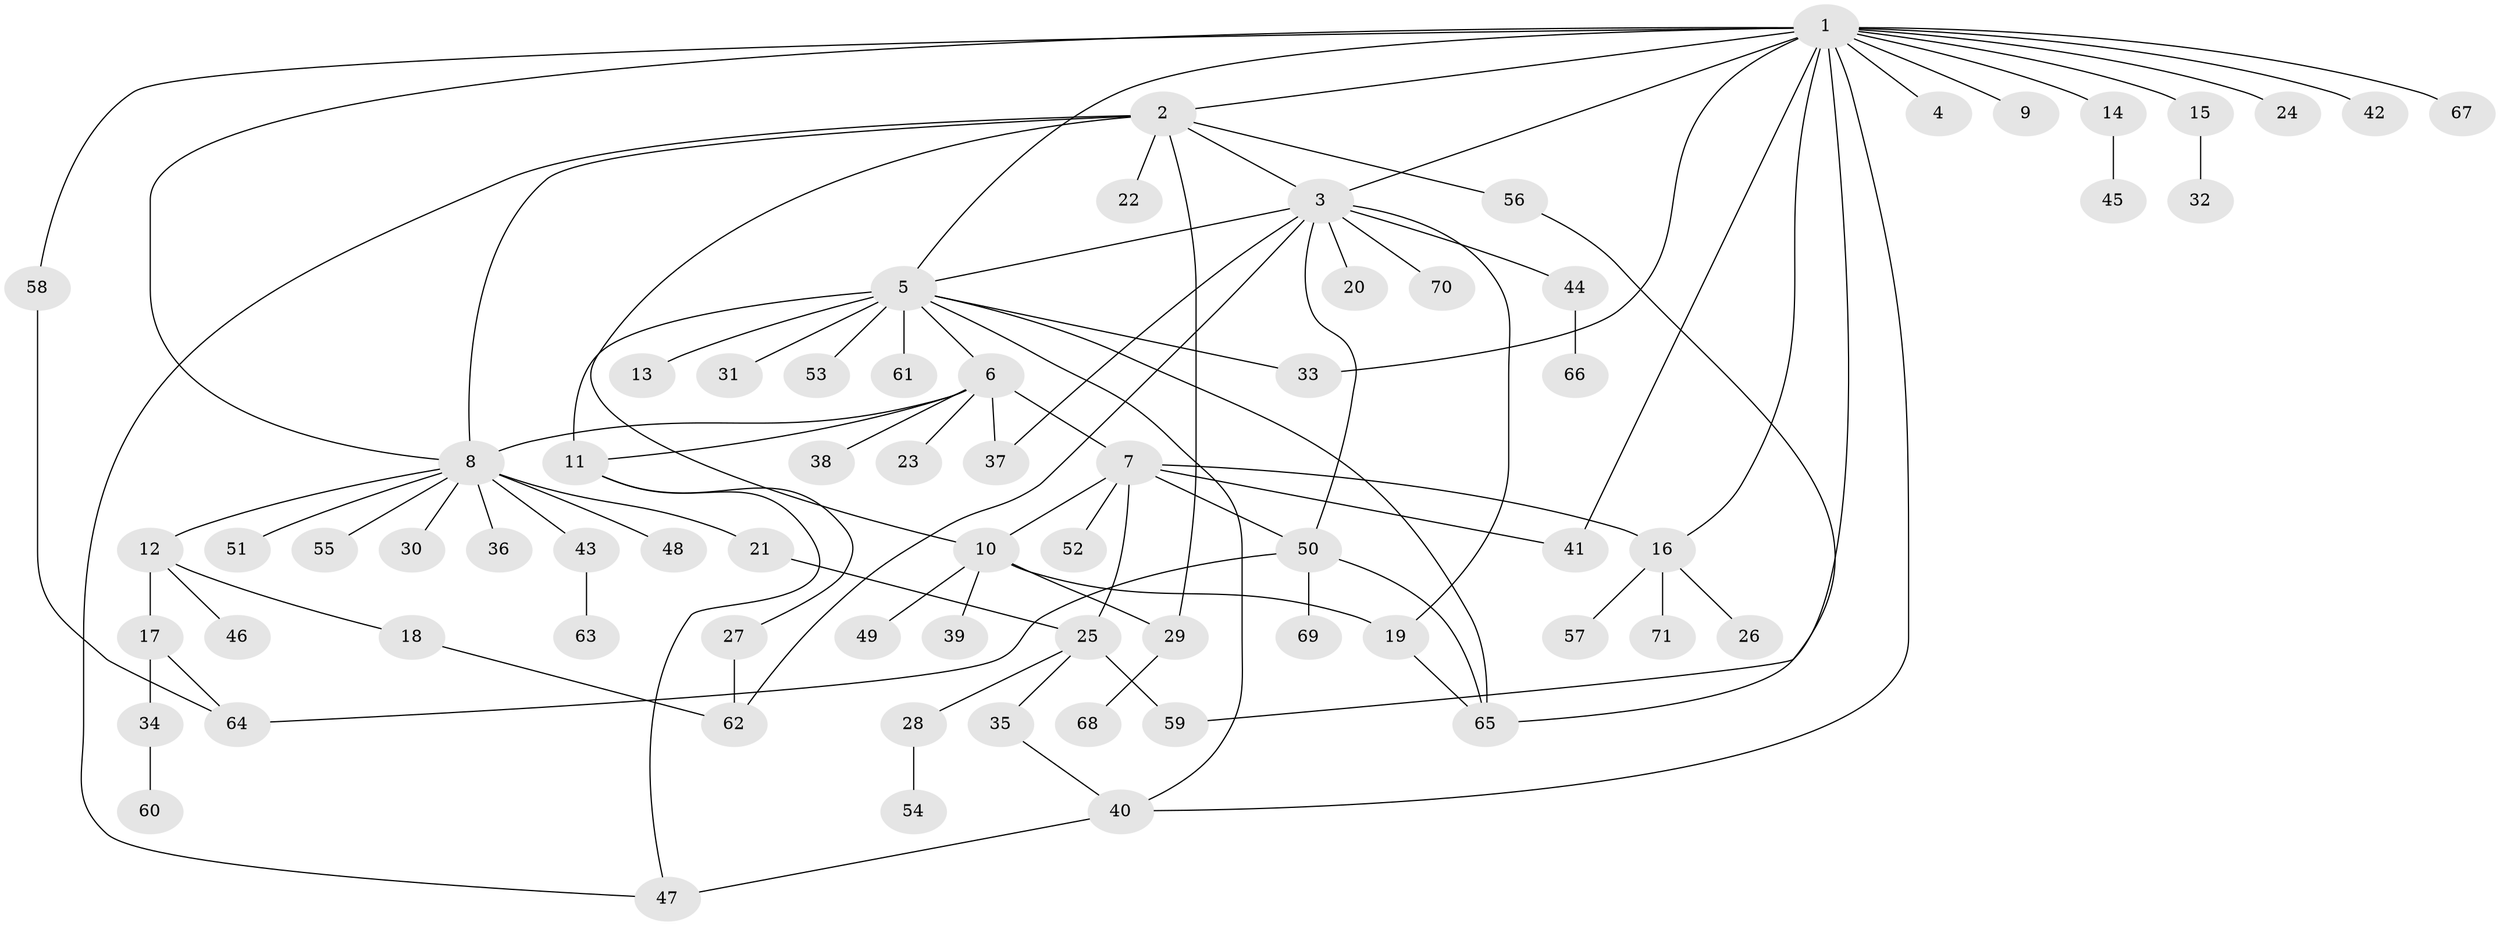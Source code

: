// coarse degree distribution, {7: 0.027777777777777776, 8: 0.08333333333333333, 1: 0.5277777777777778, 2: 0.05555555555555555, 13: 0.027777777777777776, 3: 0.1111111111111111, 9: 0.027777777777777776, 5: 0.1111111111111111, 6: 0.027777777777777776}
// Generated by graph-tools (version 1.1) at 2025/45/03/06/25 01:45:10]
// undirected, 71 vertices, 96 edges
graph export_dot {
graph [start="1"]
  node [color=gray90,style=filled];
  1;
  2;
  3;
  4;
  5;
  6;
  7;
  8;
  9;
  10;
  11;
  12;
  13;
  14;
  15;
  16;
  17;
  18;
  19;
  20;
  21;
  22;
  23;
  24;
  25;
  26;
  27;
  28;
  29;
  30;
  31;
  32;
  33;
  34;
  35;
  36;
  37;
  38;
  39;
  40;
  41;
  42;
  43;
  44;
  45;
  46;
  47;
  48;
  49;
  50;
  51;
  52;
  53;
  54;
  55;
  56;
  57;
  58;
  59;
  60;
  61;
  62;
  63;
  64;
  65;
  66;
  67;
  68;
  69;
  70;
  71;
  1 -- 2;
  1 -- 3;
  1 -- 4;
  1 -- 5;
  1 -- 8;
  1 -- 9;
  1 -- 14;
  1 -- 15;
  1 -- 16;
  1 -- 24;
  1 -- 33;
  1 -- 40;
  1 -- 41;
  1 -- 42;
  1 -- 58;
  1 -- 59;
  1 -- 67;
  2 -- 3;
  2 -- 8;
  2 -- 10;
  2 -- 22;
  2 -- 29;
  2 -- 47;
  2 -- 56;
  3 -- 5;
  3 -- 19;
  3 -- 20;
  3 -- 37;
  3 -- 44;
  3 -- 50;
  3 -- 62;
  3 -- 70;
  5 -- 6;
  5 -- 11;
  5 -- 13;
  5 -- 31;
  5 -- 33;
  5 -- 40;
  5 -- 53;
  5 -- 61;
  5 -- 65;
  6 -- 7;
  6 -- 8;
  6 -- 11;
  6 -- 23;
  6 -- 37;
  6 -- 38;
  7 -- 10;
  7 -- 16;
  7 -- 25;
  7 -- 41;
  7 -- 50;
  7 -- 52;
  8 -- 12;
  8 -- 21;
  8 -- 30;
  8 -- 36;
  8 -- 43;
  8 -- 48;
  8 -- 51;
  8 -- 55;
  10 -- 19;
  10 -- 29;
  10 -- 39;
  10 -- 49;
  11 -- 27;
  11 -- 47;
  12 -- 17;
  12 -- 18;
  12 -- 46;
  14 -- 45;
  15 -- 32;
  16 -- 26;
  16 -- 57;
  16 -- 71;
  17 -- 34;
  17 -- 64;
  18 -- 62;
  19 -- 65;
  21 -- 25;
  25 -- 28;
  25 -- 35;
  25 -- 59;
  27 -- 62;
  28 -- 54;
  29 -- 68;
  34 -- 60;
  35 -- 40;
  40 -- 47;
  43 -- 63;
  44 -- 66;
  50 -- 64;
  50 -- 65;
  50 -- 69;
  56 -- 65;
  58 -- 64;
}
